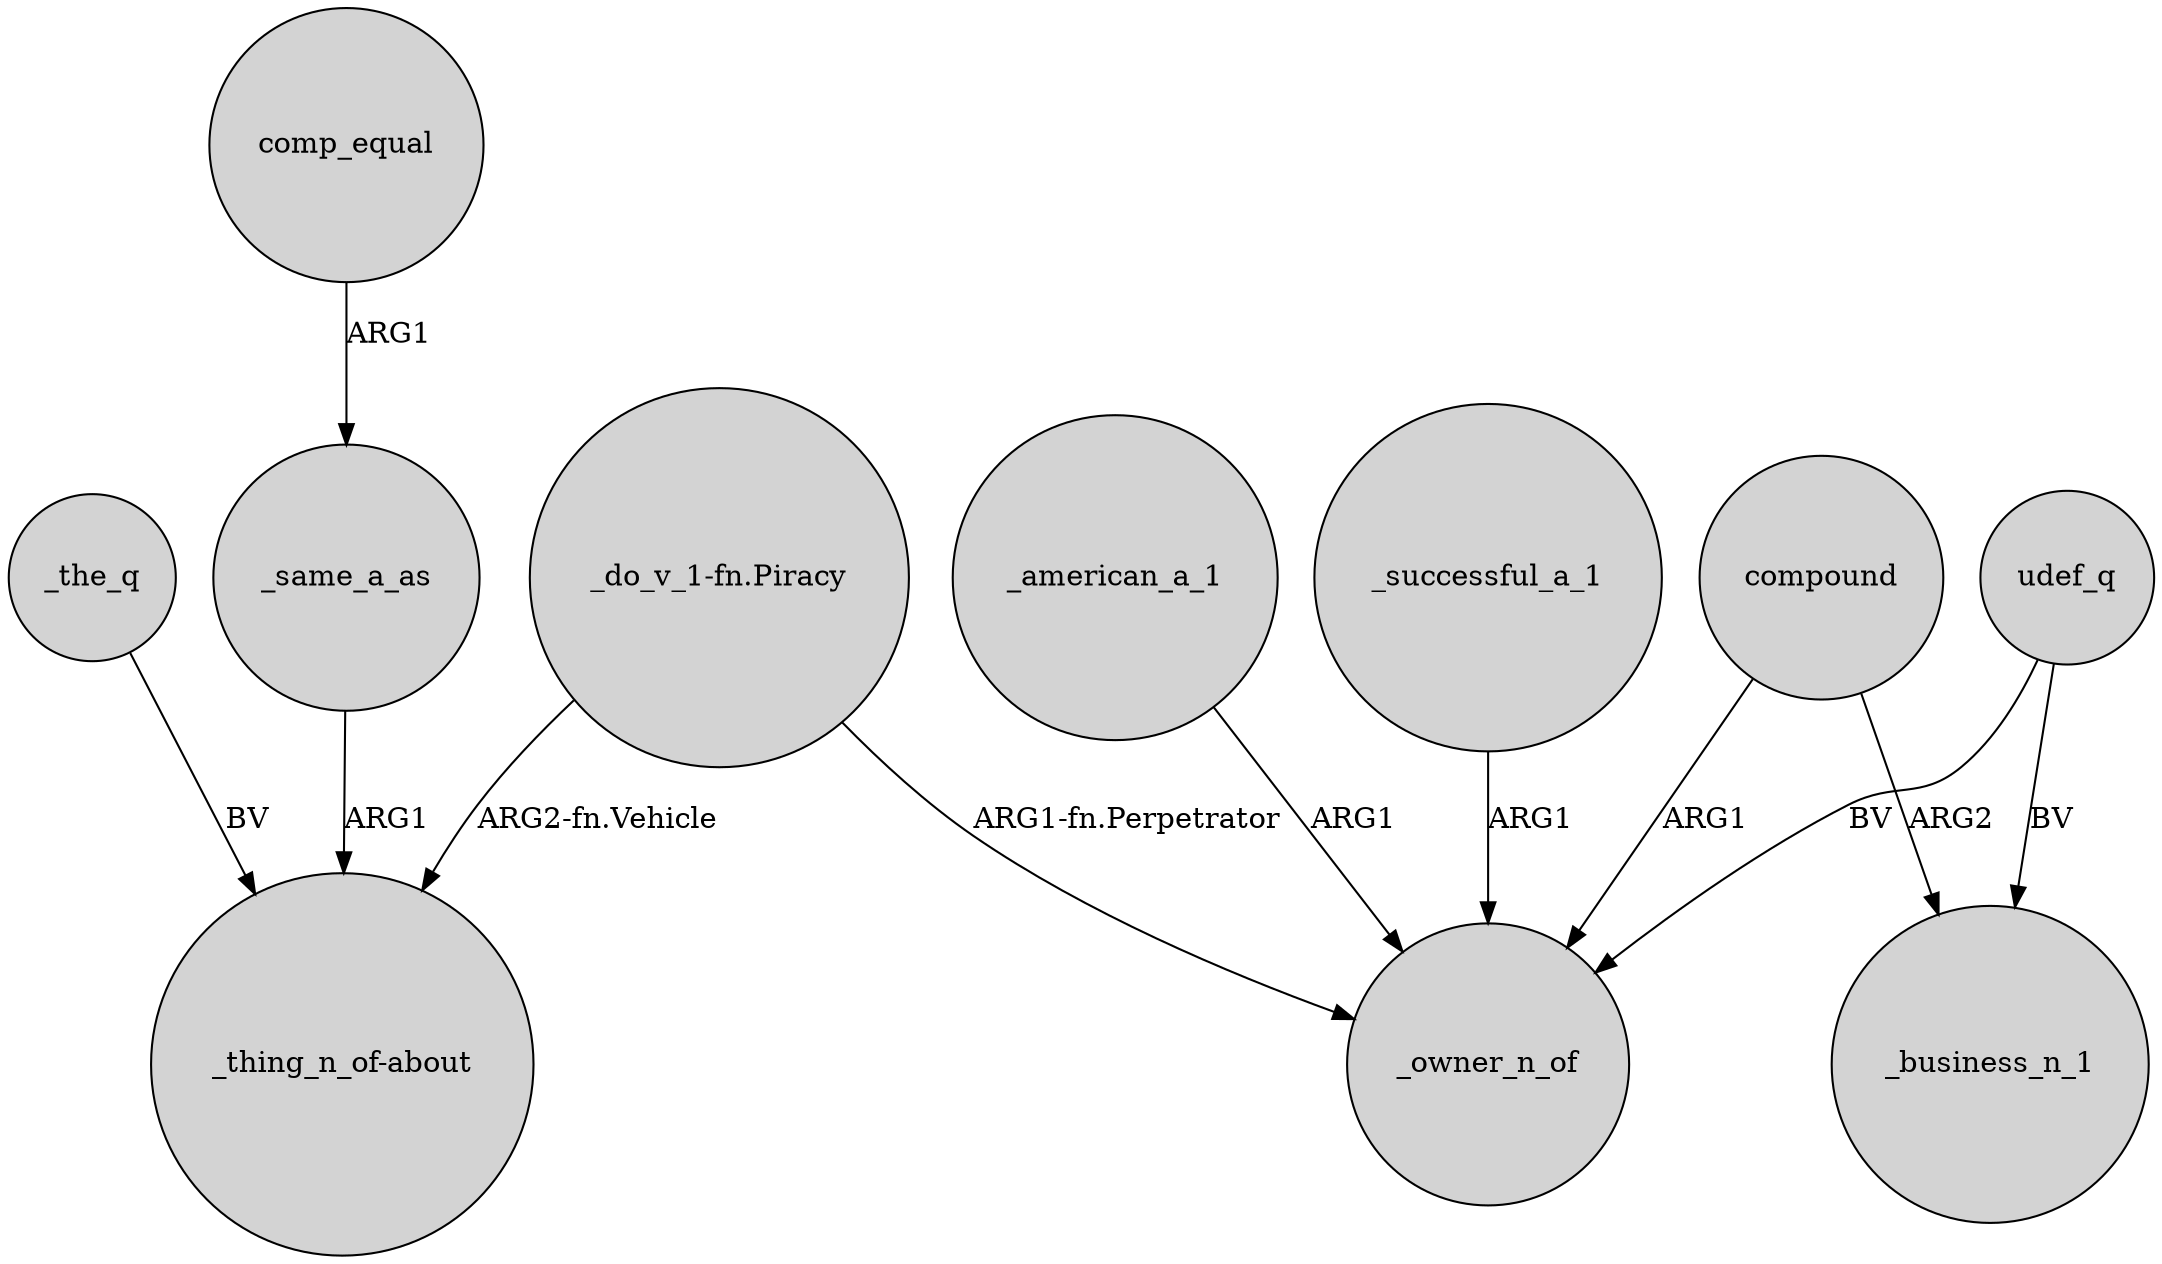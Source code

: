 digraph {
	node [shape=circle style=filled]
	_same_a_as -> "_thing_n_of-about" [label=ARG1]
	_the_q -> "_thing_n_of-about" [label=BV]
	_american_a_1 -> _owner_n_of [label=ARG1]
	_successful_a_1 -> _owner_n_of [label=ARG1]
	udef_q -> _business_n_1 [label=BV]
	"_do_v_1-fn.Piracy" -> _owner_n_of [label="ARG1-fn.Perpetrator"]
	"_do_v_1-fn.Piracy" -> "_thing_n_of-about" [label="ARG2-fn.Vehicle"]
	comp_equal -> _same_a_as [label=ARG1]
	udef_q -> _owner_n_of [label=BV]
	compound -> _business_n_1 [label=ARG2]
	compound -> _owner_n_of [label=ARG1]
}
